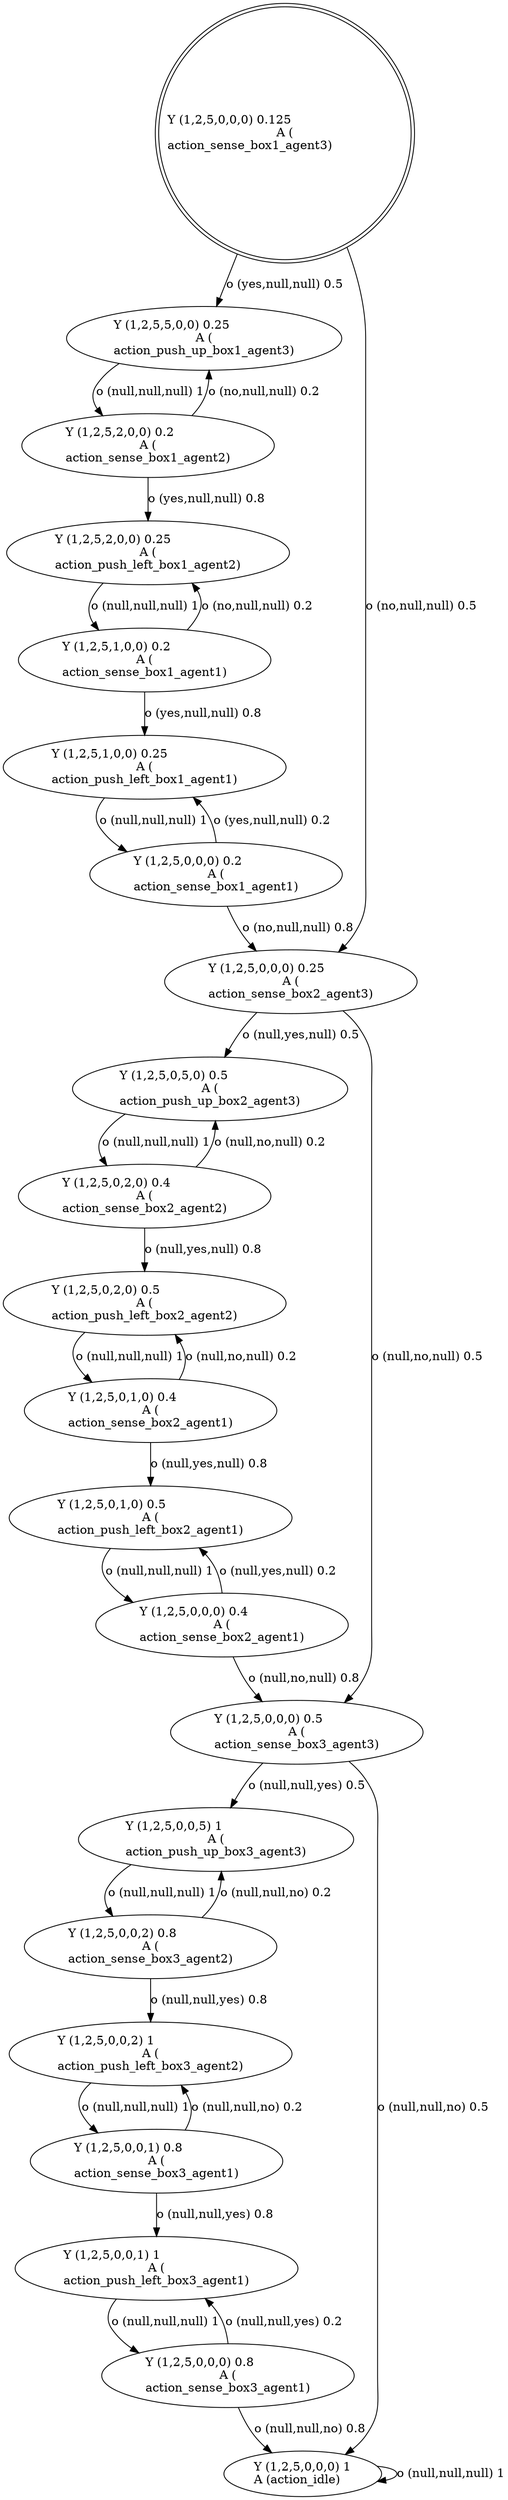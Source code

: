 digraph G
{
root [label="Y (1,2,5,0,0,0) 0.125\lA (\naction_sense_box1_agent3)\l" shape=doublecircle labeljust="l"];
x0row100 [label="Y (1,2,5,0,0,0) 0.2\lA (\naction_sense_box1_agent1)\l"];
x0row72 [label="Y (1,2,5,1,0,0) 0.2\lA (\naction_sense_box1_agent1)\l"];
x0row41 [label="Y (1,2,5,2,0,0) 0.25\lA (\naction_push_left_box1_agent2)\l"];
x0row218 [label="Y (1,2,5,0,0,0) 0.4\lA (\naction_sense_box2_agent1)\l"];
x0row253 [label="Y (1,2,5,0,0,2) 1\lA (\naction_push_left_box3_agent2)\l"];
x0row233 [label="Y (1,2,5,0,0,5) 1\lA (\naction_push_up_box3_agent3)\l"];
x0row234 [label="Y (1,2,5,0,0,0) 1\lA (action_idle)\l"];
x0row5 [label="Y (1,2,5,5,0,0) 0.25\lA (\naction_push_up_box1_agent3)\l"];
x0row6 [label="Y (1,2,5,0,0,0) 0.25\lA (\naction_sense_box2_agent3)\l"];
x0row295 [label="Y (1,2,5,0,0,0) 0.8\lA (\naction_sense_box3_agent1)\l"];
x0row252 [label="Y (1,2,5,0,0,2) 0.8\lA (\naction_sense_box3_agent2)\l"];
x0row85 [label="Y (1,2,5,1,0,0) 0.25\lA (\naction_push_left_box1_agent1)\l"];
x0row162 [label="Y (1,2,5,0,2,0) 0.5\lA (\naction_push_left_box2_agent2)\l"];
x0row192 [label="Y (1,2,5,0,1,0) 0.5\lA (\naction_push_left_box2_agent1)\l"];
x0row157 [label="Y (1,2,5,0,2,0) 0.4\lA (\naction_sense_box2_agent2)\l"];
x0row136 [label="Y (1,2,5,0,5,0) 0.5\lA (\naction_push_up_box2_agent3)\l"];
x0row137 [label="Y (1,2,5,0,0,0) 0.5\lA (\naction_sense_box3_agent3)\l"];
x0row24 [label="Y (1,2,5,2,0,0) 0.2\lA (\naction_sense_box1_agent2)\l"];
x0row271 [label="Y (1,2,5,0,0,1) 0.8\lA (\naction_sense_box3_agent1)\l"];
x0row186 [label="Y (1,2,5,0,1,0) 0.4\lA (\naction_sense_box2_agent1)\l"];
x0row276 [label="Y (1,2,5,0,0,1) 1\lA (\naction_push_left_box3_agent1)\l"];
root -> x0row5 [label="o (yes,null,null) 0.5\l"];
root -> x0row6 [label="o (no,null,null) 0.5\l"];
x0row5 -> x0row24 [label="o (null,null,null) 1\l"];
x0row24 -> x0row41 [label="o (yes,null,null) 0.8\l"];
x0row24 -> x0row5 [label="o (no,null,null) 0.2\l"];
x0row41 -> x0row72 [label="o (null,null,null) 1\l"];
x0row72 -> x0row85 [label="o (yes,null,null) 0.8\l"];
x0row72 -> x0row41 [label="o (no,null,null) 0.2\l"];
x0row85 -> x0row100 [label="o (null,null,null) 1\l"];
x0row100 -> x0row85 [label="o (yes,null,null) 0.2\l"];
x0row100 -> x0row6 [label="o (no,null,null) 0.8\l"];
x0row6 -> x0row136 [label="o (null,yes,null) 0.5\l"];
x0row6 -> x0row137 [label="o (null,no,null) 0.5\l"];
x0row136 -> x0row157 [label="o (null,null,null) 1\l"];
x0row157 -> x0row162 [label="o (null,yes,null) 0.8\l"];
x0row157 -> x0row136 [label="o (null,no,null) 0.2\l"];
x0row162 -> x0row186 [label="o (null,null,null) 1\l"];
x0row186 -> x0row192 [label="o (null,yes,null) 0.8\l"];
x0row186 -> x0row162 [label="o (null,no,null) 0.2\l"];
x0row192 -> x0row218 [label="o (null,null,null) 1\l"];
x0row218 -> x0row192 [label="o (null,yes,null) 0.2\l"];
x0row218 -> x0row137 [label="o (null,no,null) 0.8\l"];
x0row137 -> x0row233 [label="o (null,null,yes) 0.5\l"];
x0row137 -> x0row234 [label="o (null,null,no) 0.5\l"];
x0row233 -> x0row252 [label="o (null,null,null) 1\l"];
x0row252 -> x0row253 [label="o (null,null,yes) 0.8\l"];
x0row252 -> x0row233 [label="o (null,null,no) 0.2\l"];
x0row253 -> x0row271 [label="o (null,null,null) 1\l"];
x0row271 -> x0row276 [label="o (null,null,yes) 0.8\l"];
x0row271 -> x0row253 [label="o (null,null,no) 0.2\l"];
x0row276 -> x0row295 [label="o (null,null,null) 1\l"];
x0row295 -> x0row276 [label="o (null,null,yes) 0.2\l"];
x0row295 -> x0row234 [label="o (null,null,no) 0.8\l"];
x0row234 -> x0row234 [label="o (null,null,null) 1\l"];
}
